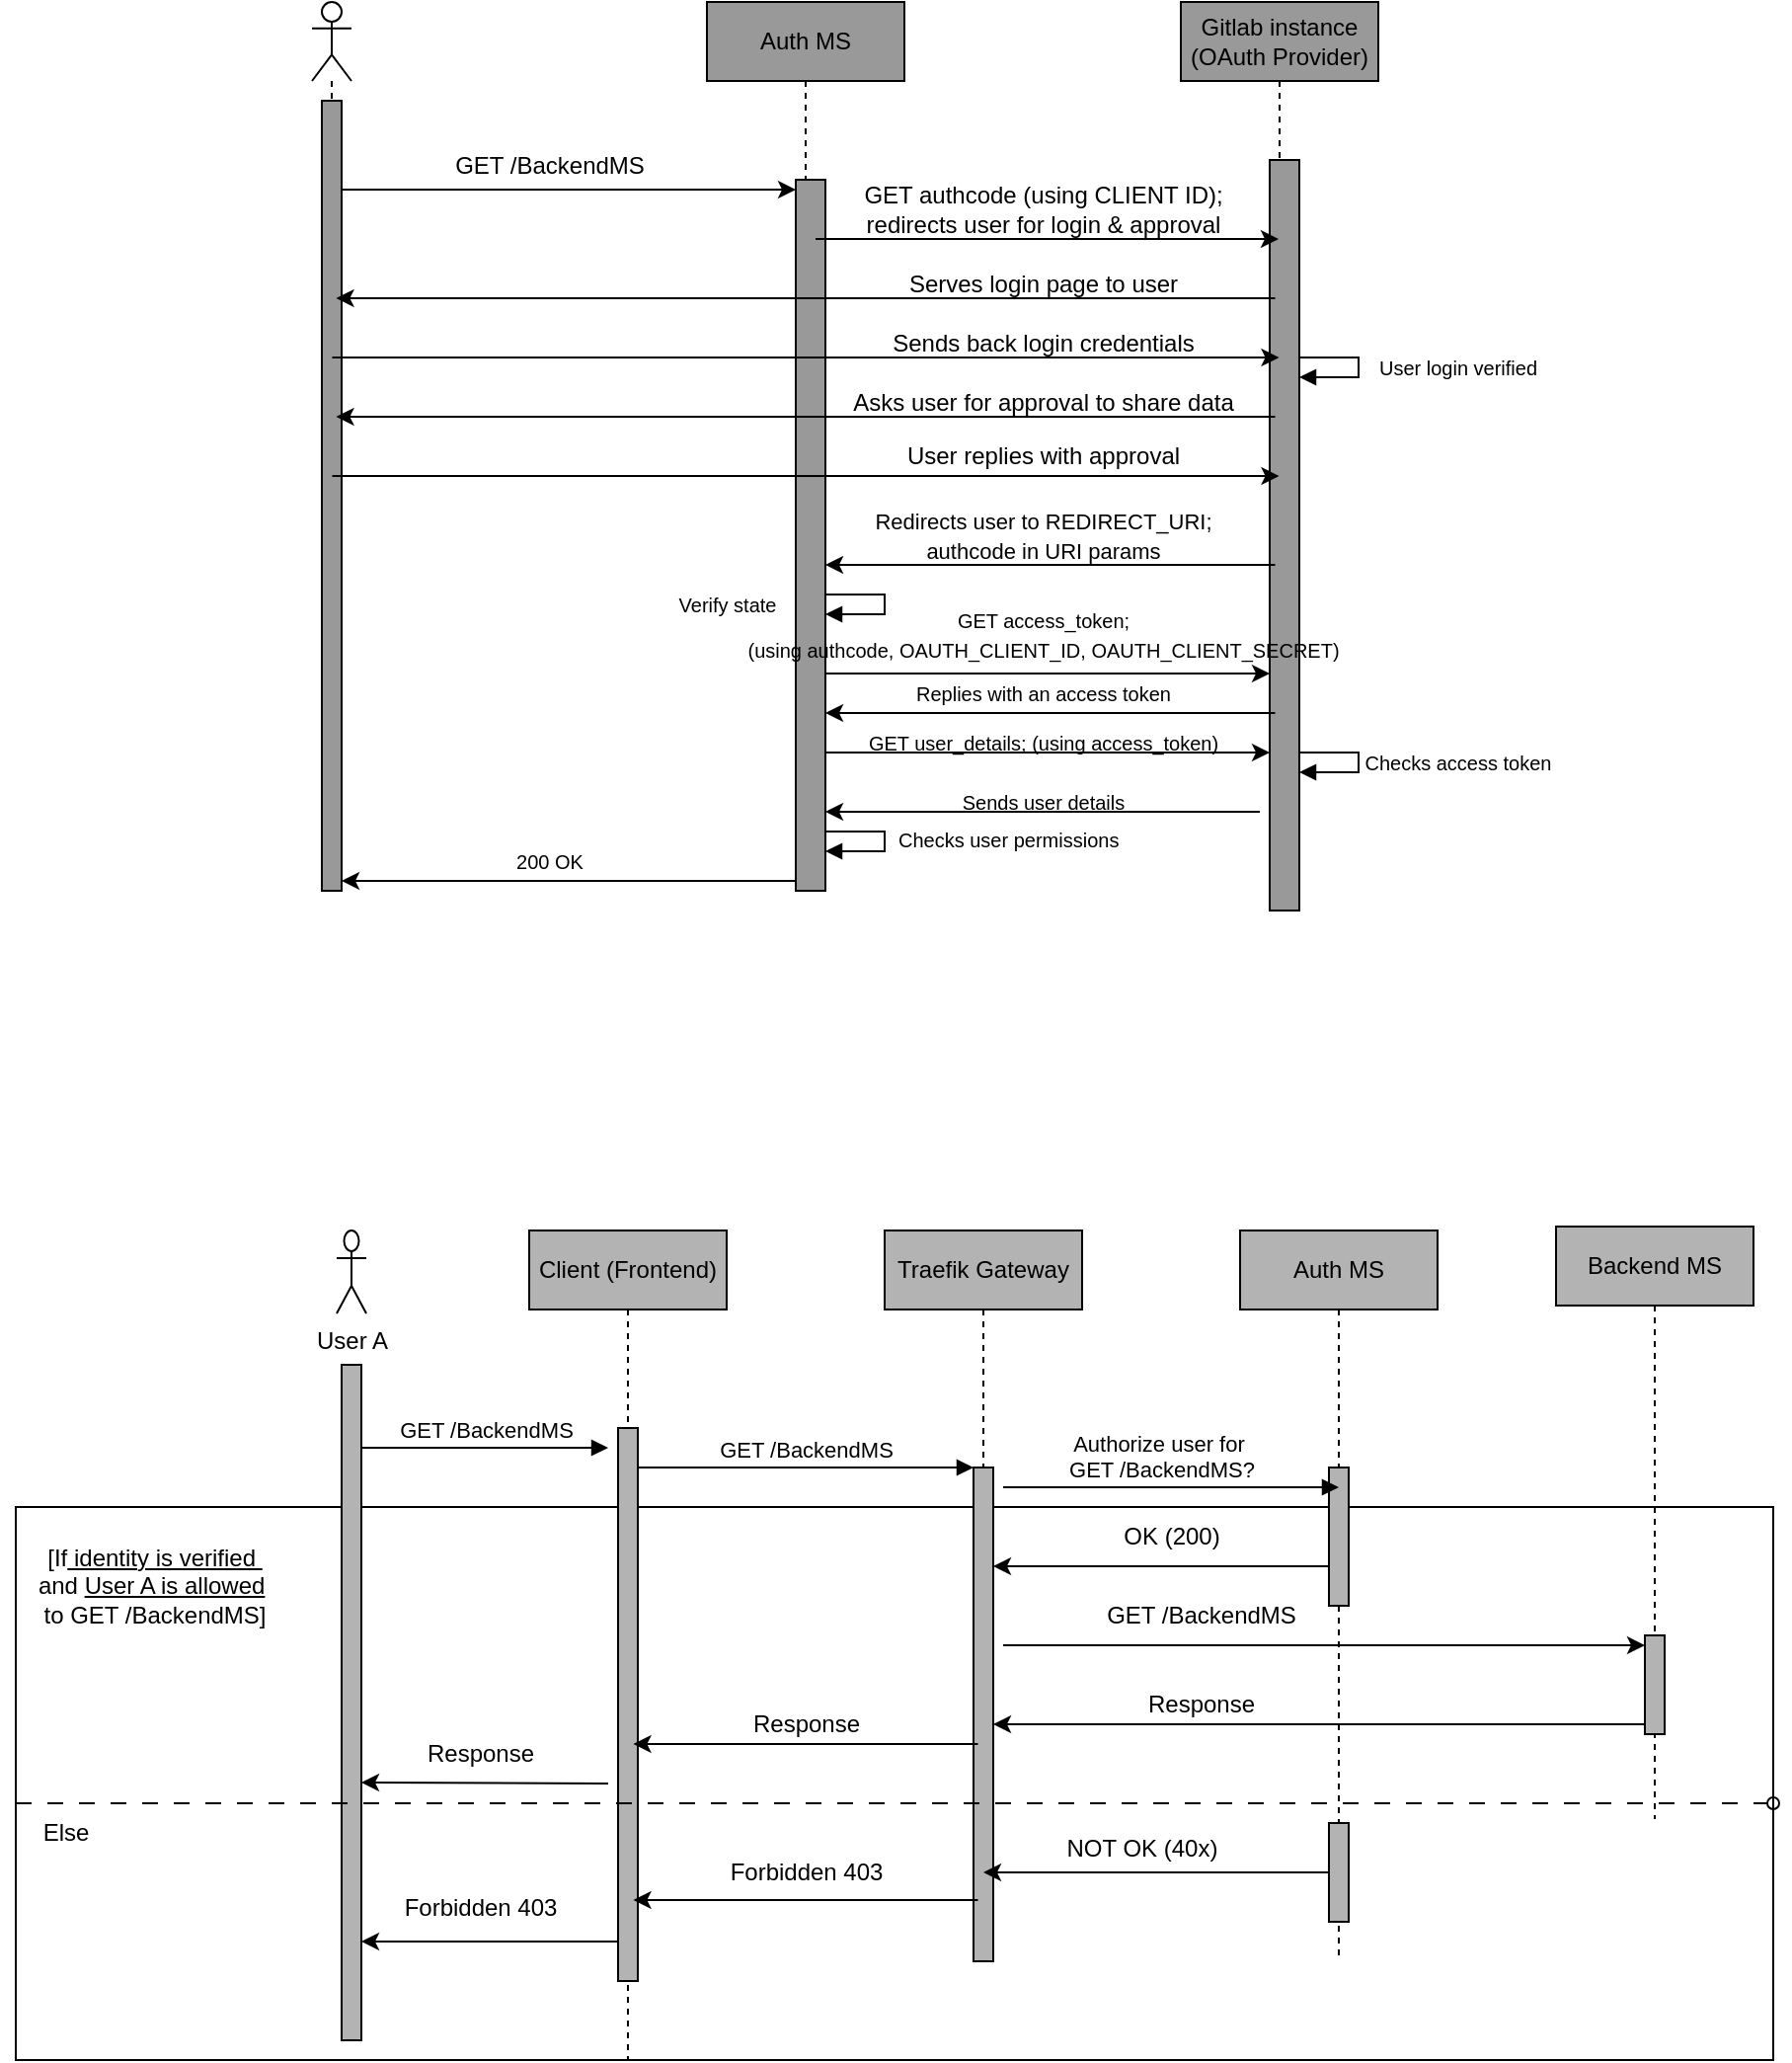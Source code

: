 <mxfile version="24.5.3" type="device">
  <diagram name="Page-1" id="k9bsaYTlmEEpwpGXpLwl">
    <mxGraphModel dx="2023" dy="499" grid="1" gridSize="10" guides="1" tooltips="1" connect="1" arrows="1" fold="1" page="1" pageScale="1" pageWidth="850" pageHeight="1100" math="0" shadow="0">
      <root>
        <mxCell id="0" />
        <mxCell id="1" parent="0" />
        <mxCell id="TPrhhhb0Rr2kSk1rD2xY-35" value="" style="whiteSpace=wrap;html=1;fillColor=default;" parent="1" vertex="1">
          <mxGeometry x="-110" y="792" width="890" height="280" as="geometry" />
        </mxCell>
        <mxCell id="TElJNY2fJzfWIlmmWTqY-2" value="" style="shape=umlLifeline;perimeter=lifelinePerimeter;whiteSpace=wrap;html=1;container=1;dropTarget=0;collapsible=0;recursiveResize=0;outlineConnect=0;portConstraint=eastwest;newEdgeStyle={&quot;curved&quot;:0,&quot;rounded&quot;:0};participant=umlActor;" parent="1" vertex="1">
          <mxGeometry x="40" y="30" width="20" height="440" as="geometry" />
        </mxCell>
        <mxCell id="TElJNY2fJzfWIlmmWTqY-3" value="" style="html=1;points=[[0,0,0,0,5],[0,1,0,0,-5],[1,0,0,0,5],[1,1,0,0,-5]];perimeter=orthogonalPerimeter;outlineConnect=0;targetShapes=umlLifeline;portConstraint=eastwest;newEdgeStyle={&quot;curved&quot;:0,&quot;rounded&quot;:0};fillColor=#999999;" parent="TElJNY2fJzfWIlmmWTqY-2" vertex="1">
          <mxGeometry x="5" y="50" width="10" height="400" as="geometry" />
        </mxCell>
        <mxCell id="TElJNY2fJzfWIlmmWTqY-5" value="Auth MS" style="shape=umlLifeline;perimeter=lifelinePerimeter;whiteSpace=wrap;html=1;container=1;dropTarget=0;collapsible=0;recursiveResize=0;outlineConnect=0;portConstraint=eastwest;newEdgeStyle={&quot;curved&quot;:0,&quot;rounded&quot;:0};fillColor=#999999;" parent="1" vertex="1">
          <mxGeometry x="240" y="30" width="100" height="450" as="geometry" />
        </mxCell>
        <mxCell id="TElJNY2fJzfWIlmmWTqY-6" value="" style="html=1;points=[[0,0,0,0,5],[0,1,0,0,-5],[1,0,0,0,5],[1,1,0,0,-5]];perimeter=orthogonalPerimeter;outlineConnect=0;targetShapes=umlLifeline;portConstraint=eastwest;newEdgeStyle={&quot;curved&quot;:0,&quot;rounded&quot;:0};fillColor=#999999;" parent="TElJNY2fJzfWIlmmWTqY-5" vertex="1">
          <mxGeometry x="45" y="90" width="15" height="360" as="geometry" />
        </mxCell>
        <mxCell id="XK6VuF2MtrW7Z8-CnXmk-5" value="Gitlab instance&lt;br&gt;(OAuth Provider)" style="shape=umlLifeline;perimeter=lifelinePerimeter;whiteSpace=wrap;html=1;container=1;dropTarget=0;collapsible=0;recursiveResize=0;outlineConnect=0;portConstraint=eastwest;newEdgeStyle={&quot;curved&quot;:0,&quot;rounded&quot;:0};fillColor=#999999;" parent="1" vertex="1">
          <mxGeometry x="480" y="30" width="100" height="460" as="geometry" />
        </mxCell>
        <mxCell id="XK6VuF2MtrW7Z8-CnXmk-6" value="" style="html=1;points=[[0,0,0,0,5],[0,1,0,0,-5],[1,0,0,0,5],[1,1,0,0,-5]];perimeter=orthogonalPerimeter;outlineConnect=0;targetShapes=umlLifeline;portConstraint=eastwest;newEdgeStyle={&quot;curved&quot;:0,&quot;rounded&quot;:0};fillColor=#999999;" parent="XK6VuF2MtrW7Z8-CnXmk-5" vertex="1">
          <mxGeometry x="45" y="80" width="15" height="380" as="geometry" />
        </mxCell>
        <mxCell id="XK6VuF2MtrW7Z8-CnXmk-11" style="edgeStyle=none;rounded=0;orthogonalLoop=1;jettySize=auto;html=1;curved=0;entryX=0;entryY=0;entryDx=0;entryDy=5;entryPerimeter=0;" parent="1" source="TElJNY2fJzfWIlmmWTqY-3" target="TElJNY2fJzfWIlmmWTqY-6" edge="1">
          <mxGeometry relative="1" as="geometry" />
        </mxCell>
        <mxCell id="XK6VuF2MtrW7Z8-CnXmk-12" style="edgeStyle=none;rounded=0;orthogonalLoop=1;jettySize=auto;html=1;curved=0;exitX=1;exitY=0;exitDx=0;exitDy=5;exitPerimeter=0;" parent="1" edge="1">
          <mxGeometry relative="1" as="geometry">
            <mxPoint x="295" y="150" as="sourcePoint" />
            <mxPoint x="529.5" y="150" as="targetPoint" />
          </mxGeometry>
        </mxCell>
        <mxCell id="XK6VuF2MtrW7Z8-CnXmk-13" style="edgeStyle=none;rounded=0;orthogonalLoop=1;jettySize=auto;html=1;curved=0;" parent="1" edge="1">
          <mxGeometry relative="1" as="geometry">
            <mxPoint x="527.75" y="180" as="sourcePoint" />
            <mxPoint x="52.25" y="180" as="targetPoint" />
          </mxGeometry>
        </mxCell>
        <mxCell id="XK6VuF2MtrW7Z8-CnXmk-14" style="edgeStyle=none;rounded=0;orthogonalLoop=1;jettySize=auto;html=1;curved=0;" parent="1" edge="1">
          <mxGeometry relative="1" as="geometry">
            <mxPoint x="50.25" y="210" as="sourcePoint" />
            <mxPoint x="529.75" y="210" as="targetPoint" />
          </mxGeometry>
        </mxCell>
        <mxCell id="XK6VuF2MtrW7Z8-CnXmk-15" style="edgeStyle=none;rounded=0;orthogonalLoop=1;jettySize=auto;html=1;curved=0;" parent="1" edge="1">
          <mxGeometry relative="1" as="geometry">
            <mxPoint x="527.75" y="240" as="sourcePoint" />
            <mxPoint x="52.25" y="240" as="targetPoint" />
          </mxGeometry>
        </mxCell>
        <mxCell id="XK6VuF2MtrW7Z8-CnXmk-16" style="edgeStyle=none;rounded=0;orthogonalLoop=1;jettySize=auto;html=1;curved=0;" parent="1" edge="1">
          <mxGeometry relative="1" as="geometry">
            <mxPoint x="50.25" y="270" as="sourcePoint" />
            <mxPoint x="529.75" y="270" as="targetPoint" />
          </mxGeometry>
        </mxCell>
        <mxCell id="XK6VuF2MtrW7Z8-CnXmk-27" value="" style="endArrow=block;endFill=1;html=1;edgeStyle=orthogonalEdgeStyle;align=left;verticalAlign=top;rounded=0;" parent="1" target="XK6VuF2MtrW7Z8-CnXmk-6" edge="1">
          <mxGeometry x="-1" relative="1" as="geometry">
            <mxPoint x="540" y="210" as="sourcePoint" />
            <mxPoint x="570" y="230" as="targetPoint" />
            <Array as="points">
              <mxPoint x="570" y="210" />
              <mxPoint x="570" y="220" />
            </Array>
          </mxGeometry>
        </mxCell>
        <mxCell id="XK6VuF2MtrW7Z8-CnXmk-29" style="edgeStyle=none;rounded=0;orthogonalLoop=1;jettySize=auto;html=1;curved=0;" parent="1" edge="1">
          <mxGeometry relative="1" as="geometry">
            <mxPoint x="527.75" y="315" as="sourcePoint" />
            <mxPoint x="300" y="315" as="targetPoint" />
          </mxGeometry>
        </mxCell>
        <mxCell id="XK6VuF2MtrW7Z8-CnXmk-31" style="edgeStyle=none;rounded=0;orthogonalLoop=1;jettySize=auto;html=1;curved=0;" parent="1" edge="1">
          <mxGeometry relative="1" as="geometry">
            <mxPoint x="527.75" y="390" as="sourcePoint" />
            <mxPoint x="300" y="390" as="targetPoint" />
          </mxGeometry>
        </mxCell>
        <mxCell id="XK6VuF2MtrW7Z8-CnXmk-32" style="edgeStyle=none;rounded=0;orthogonalLoop=1;jettySize=auto;html=1;curved=0;" parent="1" edge="1">
          <mxGeometry relative="1" as="geometry">
            <mxPoint x="520" y="440" as="sourcePoint" />
            <mxPoint x="300" y="440" as="targetPoint" />
          </mxGeometry>
        </mxCell>
        <mxCell id="XK6VuF2MtrW7Z8-CnXmk-33" value="" style="endArrow=block;endFill=1;html=1;edgeStyle=orthogonalEdgeStyle;align=left;verticalAlign=top;rounded=0;" parent="1" edge="1">
          <mxGeometry x="-1" relative="1" as="geometry">
            <mxPoint x="300" y="330" as="sourcePoint" />
            <mxPoint x="300" y="340" as="targetPoint" />
            <Array as="points">
              <mxPoint x="330" y="330" />
              <mxPoint x="330" y="340" />
              <mxPoint x="300" y="340" />
            </Array>
          </mxGeometry>
        </mxCell>
        <mxCell id="XK6VuF2MtrW7Z8-CnXmk-35" value="" style="endArrow=block;endFill=1;html=1;edgeStyle=orthogonalEdgeStyle;align=left;verticalAlign=top;rounded=0;" parent="1" edge="1">
          <mxGeometry x="-1" relative="1" as="geometry">
            <mxPoint x="540" y="410" as="sourcePoint" />
            <mxPoint x="540" y="420" as="targetPoint" />
            <Array as="points">
              <mxPoint x="570" y="410" />
              <mxPoint x="570" y="420" />
            </Array>
          </mxGeometry>
        </mxCell>
        <mxCell id="XK6VuF2MtrW7Z8-CnXmk-37" style="edgeStyle=none;rounded=0;orthogonalLoop=1;jettySize=auto;html=1;curved=0;" parent="1" target="XK6VuF2MtrW7Z8-CnXmk-6" edge="1">
          <mxGeometry relative="1" as="geometry">
            <mxPoint x="300" y="370" as="sourcePoint" />
            <mxPoint x="522.25" y="370" as="targetPoint" />
          </mxGeometry>
        </mxCell>
        <mxCell id="XK6VuF2MtrW7Z8-CnXmk-38" style="edgeStyle=none;rounded=0;orthogonalLoop=1;jettySize=auto;html=1;curved=0;" parent="1" edge="1">
          <mxGeometry relative="1" as="geometry">
            <mxPoint x="300" y="410" as="sourcePoint" />
            <mxPoint x="525" y="410" as="targetPoint" />
          </mxGeometry>
        </mxCell>
        <mxCell id="XK6VuF2MtrW7Z8-CnXmk-39" value="" style="endArrow=block;endFill=1;html=1;edgeStyle=orthogonalEdgeStyle;align=left;verticalAlign=top;rounded=0;" parent="1" edge="1">
          <mxGeometry x="-1" relative="1" as="geometry">
            <mxPoint x="300" y="450" as="sourcePoint" />
            <mxPoint x="300" y="460" as="targetPoint" />
            <Array as="points">
              <mxPoint x="330" y="450" />
              <mxPoint x="330" y="460" />
            </Array>
          </mxGeometry>
        </mxCell>
        <mxCell id="XK6VuF2MtrW7Z8-CnXmk-41" style="edgeStyle=none;rounded=0;orthogonalLoop=1;jettySize=auto;html=1;curved=0;exitX=0;exitY=1;exitDx=0;exitDy=-5;exitPerimeter=0;entryX=1;entryY=1;entryDx=0;entryDy=-5;entryPerimeter=0;" parent="1" source="TElJNY2fJzfWIlmmWTqY-6" target="TElJNY2fJzfWIlmmWTqY-3" edge="1">
          <mxGeometry relative="1" as="geometry" />
        </mxCell>
        <mxCell id="XK6VuF2MtrW7Z8-CnXmk-42" value="GET /BackendMS" style="text;html=1;align=center;verticalAlign=middle;resizable=0;points=[];autosize=1;strokeColor=none;fillColor=none;" parent="1" vertex="1">
          <mxGeometry x="100" y="98" width="120" height="30" as="geometry" />
        </mxCell>
        <mxCell id="XK6VuF2MtrW7Z8-CnXmk-43" value="GET authcode (using CLIENT ID);&lt;br&gt;redirects user for login &amp;amp; approval" style="text;html=1;align=center;verticalAlign=middle;resizable=0;points=[];autosize=1;strokeColor=none;fillColor=none;" parent="1" vertex="1">
          <mxGeometry x="305" y="115" width="210" height="40" as="geometry" />
        </mxCell>
        <mxCell id="XK6VuF2MtrW7Z8-CnXmk-44" value="Serves login page to user" style="text;html=1;align=center;verticalAlign=middle;resizable=0;points=[];autosize=1;strokeColor=none;fillColor=none;" parent="1" vertex="1">
          <mxGeometry x="330" y="158" width="160" height="30" as="geometry" />
        </mxCell>
        <mxCell id="XK6VuF2MtrW7Z8-CnXmk-45" value="Sends back login credentials" style="text;html=1;align=center;verticalAlign=middle;resizable=0;points=[];autosize=1;strokeColor=none;fillColor=none;" parent="1" vertex="1">
          <mxGeometry x="320" y="188" width="180" height="30" as="geometry" />
        </mxCell>
        <mxCell id="XK6VuF2MtrW7Z8-CnXmk-47" value="Asks user for approval to share data" style="text;html=1;align=center;verticalAlign=middle;resizable=0;points=[];autosize=1;strokeColor=none;fillColor=none;" parent="1" vertex="1">
          <mxGeometry x="300" y="218" width="220" height="30" as="geometry" />
        </mxCell>
        <mxCell id="XK6VuF2MtrW7Z8-CnXmk-50" value="User replies with approval" style="text;html=1;align=center;verticalAlign=middle;resizable=0;points=[];autosize=1;strokeColor=none;fillColor=none;" parent="1" vertex="1">
          <mxGeometry x="330" y="245" width="160" height="30" as="geometry" />
        </mxCell>
        <mxCell id="XK6VuF2MtrW7Z8-CnXmk-51" value="&lt;font style=&quot;font-size: 11px;&quot;&gt;Redirects user to REDIRECT_URI;&lt;/font&gt;&lt;div&gt;&lt;font style=&quot;font-size: 11px;&quot;&gt;authcode in URI params&lt;/font&gt;&lt;/div&gt;" style="text;html=1;align=center;verticalAlign=middle;resizable=0;points=[];autosize=1;strokeColor=none;fillColor=none;" parent="1" vertex="1">
          <mxGeometry x="315" y="280" width="190" height="40" as="geometry" />
        </mxCell>
        <mxCell id="XK6VuF2MtrW7Z8-CnXmk-53" value="&lt;font style=&quot;font-size: 10px;&quot;&gt;Verify state&lt;/font&gt;" style="text;html=1;align=center;verticalAlign=middle;resizable=0;points=[];autosize=1;strokeColor=none;fillColor=none;" parent="1" vertex="1">
          <mxGeometry x="215" y="320" width="70" height="30" as="geometry" />
        </mxCell>
        <mxCell id="XK6VuF2MtrW7Z8-CnXmk-54" value="&lt;font style=&quot;font-size: 10px;&quot;&gt;GET access_token;&lt;/font&gt;&lt;div&gt;&lt;font style=&quot;font-size: 10px;&quot;&gt;(using authcode, OAUTH_CLIENT_ID, OAUTH_CLIENT_SECRET)&lt;/font&gt;&lt;/div&gt;" style="text;html=1;align=center;verticalAlign=middle;resizable=0;points=[];autosize=1;strokeColor=none;fillColor=none;" parent="1" vertex="1">
          <mxGeometry x="290" y="330" width="240" height="40" as="geometry" />
        </mxCell>
        <mxCell id="XK6VuF2MtrW7Z8-CnXmk-55" value="&lt;span style=&quot;font-size: 10px;&quot;&gt;Replies with an access token&lt;/span&gt;" style="text;html=1;align=center;verticalAlign=middle;resizable=0;points=[];autosize=1;strokeColor=none;fillColor=none;" parent="1" vertex="1">
          <mxGeometry x="335" y="365" width="150" height="30" as="geometry" />
        </mxCell>
        <mxCell id="XK6VuF2MtrW7Z8-CnXmk-57" value="&lt;span style=&quot;font-size: 10px;&quot;&gt;GET user_details; (using access_token)&lt;/span&gt;" style="text;html=1;align=center;verticalAlign=middle;resizable=0;points=[];autosize=1;strokeColor=none;fillColor=none;" parent="1" vertex="1">
          <mxGeometry x="310" y="390" width="200" height="30" as="geometry" />
        </mxCell>
        <mxCell id="XK6VuF2MtrW7Z8-CnXmk-58" value="&lt;span style=&quot;font-size: 10px;&quot;&gt;Sends user details&lt;/span&gt;" style="text;html=1;align=center;verticalAlign=middle;resizable=0;points=[];autosize=1;strokeColor=none;fillColor=none;" parent="1" vertex="1">
          <mxGeometry x="355" y="420" width="110" height="30" as="geometry" />
        </mxCell>
        <mxCell id="XK6VuF2MtrW7Z8-CnXmk-61" value="&lt;div style=&quot;text-align: center;&quot;&gt;&lt;span style=&quot;background-color: initial; font-size: 10px; text-wrap: nowrap;&quot;&gt;Checks user permissions&lt;/span&gt;&lt;/div&gt;&lt;div style=&quot;text-align: center;&quot;&gt;&lt;span style=&quot;background-color: initial; font-size: 10px; text-wrap: nowrap;&quot;&gt;&lt;br&gt;&lt;/span&gt;&lt;/div&gt;" style="text;whiteSpace=wrap;html=1;" parent="1" vertex="1">
          <mxGeometry x="335" y="440" width="80" height="40" as="geometry" />
        </mxCell>
        <mxCell id="XK6VuF2MtrW7Z8-CnXmk-62" value="&lt;span style=&quot;font-size: 10px;&quot;&gt;200 OK&lt;/span&gt;" style="text;html=1;align=center;verticalAlign=middle;resizable=0;points=[];autosize=1;strokeColor=none;fillColor=none;" parent="1" vertex="1">
          <mxGeometry x="130" y="450" width="60" height="30" as="geometry" />
        </mxCell>
        <mxCell id="XK6VuF2MtrW7Z8-CnXmk-63" value="&lt;span style=&quot;font-size: 10px;&quot;&gt;User login verified&lt;/span&gt;" style="text;html=1;align=center;verticalAlign=middle;resizable=0;points=[];autosize=1;strokeColor=none;fillColor=none;" parent="1" vertex="1">
          <mxGeometry x="570" y="200" width="100" height="30" as="geometry" />
        </mxCell>
        <mxCell id="XK6VuF2MtrW7Z8-CnXmk-64" value="&lt;span style=&quot;font-size: 10px;&quot;&gt;Checks access token&lt;/span&gt;" style="text;html=1;align=center;verticalAlign=middle;resizable=0;points=[];autosize=1;strokeColor=none;fillColor=none;" parent="1" vertex="1">
          <mxGeometry x="560" y="400" width="120" height="30" as="geometry" />
        </mxCell>
        <mxCell id="TPrhhhb0Rr2kSk1rD2xY-36" value="Client (Frontend)" style="shape=umlLifeline;perimeter=lifelinePerimeter;whiteSpace=wrap;html=1;container=0;dropTarget=0;collapsible=0;recursiveResize=0;outlineConnect=0;portConstraint=eastwest;newEdgeStyle={&quot;edgeStyle&quot;:&quot;elbowEdgeStyle&quot;,&quot;elbow&quot;:&quot;vertical&quot;,&quot;curved&quot;:0,&quot;rounded&quot;:0};fillColor=#B3B3B3;" parent="1" vertex="1">
          <mxGeometry x="150" y="652" width="100" height="420" as="geometry" />
        </mxCell>
        <mxCell id="TPrhhhb0Rr2kSk1rD2xY-37" value="" style="html=1;points=[];perimeter=orthogonalPerimeter;outlineConnect=0;targetShapes=umlLifeline;portConstraint=eastwest;newEdgeStyle={&quot;edgeStyle&quot;:&quot;elbowEdgeStyle&quot;,&quot;elbow&quot;:&quot;vertical&quot;,&quot;curved&quot;:0,&quot;rounded&quot;:0};fillColor=#B3B3B3;" parent="TPrhhhb0Rr2kSk1rD2xY-36" vertex="1">
          <mxGeometry x="45" y="100" width="10" height="280" as="geometry" />
        </mxCell>
        <mxCell id="TPrhhhb0Rr2kSk1rD2xY-38" value="Traefik Gateway" style="shape=umlLifeline;perimeter=lifelinePerimeter;whiteSpace=wrap;html=1;container=0;dropTarget=0;collapsible=0;recursiveResize=0;outlineConnect=0;portConstraint=eastwest;newEdgeStyle={&quot;edgeStyle&quot;:&quot;elbowEdgeStyle&quot;,&quot;elbow&quot;:&quot;vertical&quot;,&quot;curved&quot;:0,&quot;rounded&quot;:0};fillColor=#B3B3B3;" parent="1" vertex="1">
          <mxGeometry x="330" y="652" width="100" height="370" as="geometry" />
        </mxCell>
        <mxCell id="TPrhhhb0Rr2kSk1rD2xY-39" value="" style="html=1;points=[];perimeter=orthogonalPerimeter;outlineConnect=0;targetShapes=umlLifeline;portConstraint=eastwest;newEdgeStyle={&quot;edgeStyle&quot;:&quot;elbowEdgeStyle&quot;,&quot;elbow&quot;:&quot;vertical&quot;,&quot;curved&quot;:0,&quot;rounded&quot;:0};fillColor=#B3B3B3;" parent="TPrhhhb0Rr2kSk1rD2xY-38" vertex="1">
          <mxGeometry x="45" y="120" width="10" height="250" as="geometry" />
        </mxCell>
        <mxCell id="TPrhhhb0Rr2kSk1rD2xY-40" value="GET /BackendMS" style="html=1;verticalAlign=bottom;endArrow=block;edgeStyle=elbowEdgeStyle;elbow=vertical;curved=0;rounded=0;" parent="1" source="TPrhhhb0Rr2kSk1rD2xY-37" target="TPrhhhb0Rr2kSk1rD2xY-39" edge="1">
          <mxGeometry relative="1" as="geometry">
            <mxPoint x="305" y="782" as="sourcePoint" />
            <Array as="points">
              <mxPoint x="290" y="772" />
            </Array>
            <mxPoint as="offset" />
          </mxGeometry>
        </mxCell>
        <mxCell id="TPrhhhb0Rr2kSk1rD2xY-41" value="Auth MS" style="shape=umlLifeline;perimeter=lifelinePerimeter;whiteSpace=wrap;html=1;container=0;dropTarget=0;collapsible=0;recursiveResize=0;outlineConnect=0;portConstraint=eastwest;newEdgeStyle={&quot;edgeStyle&quot;:&quot;elbowEdgeStyle&quot;,&quot;elbow&quot;:&quot;vertical&quot;,&quot;curved&quot;:0,&quot;rounded&quot;:0};fillColor=#B3B3B3;" parent="1" vertex="1">
          <mxGeometry x="510" y="652" width="100" height="370" as="geometry" />
        </mxCell>
        <mxCell id="TPrhhhb0Rr2kSk1rD2xY-42" value="" style="html=1;points=[];perimeter=orthogonalPerimeter;outlineConnect=0;targetShapes=umlLifeline;portConstraint=eastwest;newEdgeStyle={&quot;edgeStyle&quot;:&quot;elbowEdgeStyle&quot;,&quot;elbow&quot;:&quot;vertical&quot;,&quot;curved&quot;:0,&quot;rounded&quot;:0};fillColor=#B3B3B3;" parent="TPrhhhb0Rr2kSk1rD2xY-41" vertex="1">
          <mxGeometry x="45" y="120" width="10" height="70" as="geometry" />
        </mxCell>
        <mxCell id="TPrhhhb0Rr2kSk1rD2xY-43" value="Backend MS" style="shape=umlLifeline;perimeter=lifelinePerimeter;whiteSpace=wrap;html=1;container=0;dropTarget=0;collapsible=0;recursiveResize=0;outlineConnect=0;portConstraint=eastwest;newEdgeStyle={&quot;edgeStyle&quot;:&quot;elbowEdgeStyle&quot;,&quot;elbow&quot;:&quot;vertical&quot;,&quot;curved&quot;:0,&quot;rounded&quot;:0};fillColor=#B3B3B3;" parent="1" vertex="1">
          <mxGeometry x="670" y="650" width="100" height="300" as="geometry" />
        </mxCell>
        <mxCell id="TPrhhhb0Rr2kSk1rD2xY-44" value="" style="html=1;points=[];perimeter=orthogonalPerimeter;outlineConnect=0;targetShapes=umlLifeline;portConstraint=eastwest;newEdgeStyle={&quot;edgeStyle&quot;:&quot;elbowEdgeStyle&quot;,&quot;elbow&quot;:&quot;vertical&quot;,&quot;curved&quot;:0,&quot;rounded&quot;:0};fillColor=#B3B3B3;" parent="1" vertex="1">
          <mxGeometry x="55" y="720" width="10" height="342" as="geometry" />
        </mxCell>
        <mxCell id="TPrhhhb0Rr2kSk1rD2xY-45" value="User A" style="shape=umlActor;verticalLabelPosition=bottom;verticalAlign=top;html=1;outlineConnect=0;" parent="1" vertex="1">
          <mxGeometry x="52.5" y="652" width="15" height="42" as="geometry" />
        </mxCell>
        <mxCell id="TPrhhhb0Rr2kSk1rD2xY-46" value="GET /BackendMS" style="html=1;verticalAlign=bottom;endArrow=block;edgeStyle=elbowEdgeStyle;elbow=vertical;curved=0;rounded=0;" parent="1" edge="1">
          <mxGeometry relative="1" as="geometry">
            <mxPoint x="65" y="762" as="sourcePoint" />
            <Array as="points">
              <mxPoint x="150" y="762" />
            </Array>
            <mxPoint x="190" y="762" as="targetPoint" />
          </mxGeometry>
        </mxCell>
        <mxCell id="TPrhhhb0Rr2kSk1rD2xY-47" value="Authorize user for&amp;nbsp;&lt;div&gt;GET /BackendMS?&lt;/div&gt;" style="html=1;verticalAlign=bottom;endArrow=block;edgeStyle=elbowEdgeStyle;elbow=horizontal;curved=0;rounded=0;" parent="1" edge="1">
          <mxGeometry x="-0.059" relative="1" as="geometry">
            <mxPoint x="390" y="782" as="sourcePoint" />
            <Array as="points">
              <mxPoint x="475" y="782" />
            </Array>
            <mxPoint x="560" y="782" as="targetPoint" />
            <mxPoint as="offset" />
          </mxGeometry>
        </mxCell>
        <mxCell id="TPrhhhb0Rr2kSk1rD2xY-48" value="" style="html=1;points=[];perimeter=orthogonalPerimeter;outlineConnect=0;targetShapes=umlLifeline;portConstraint=eastwest;newEdgeStyle={&quot;edgeStyle&quot;:&quot;elbowEdgeStyle&quot;,&quot;elbow&quot;:&quot;vertical&quot;,&quot;curved&quot;:0,&quot;rounded&quot;:0};fillColor=#B3B3B3;" parent="1" vertex="1">
          <mxGeometry x="555" y="952" width="10" height="50" as="geometry" />
        </mxCell>
        <mxCell id="TPrhhhb0Rr2kSk1rD2xY-49" value="OK (200)" style="text;html=1;align=center;verticalAlign=middle;resizable=0;points=[];autosize=1;strokeColor=none;fillColor=none;" parent="1" vertex="1">
          <mxGeometry x="440" y="792" width="70" height="30" as="geometry" />
        </mxCell>
        <mxCell id="TPrhhhb0Rr2kSk1rD2xY-50" value="" style="edgeStyle=none;orthogonalLoop=1;jettySize=auto;html=1;rounded=0;" parent="1" edge="1">
          <mxGeometry width="100" relative="1" as="geometry">
            <mxPoint x="390" y="862" as="sourcePoint" />
            <mxPoint x="715" y="862" as="targetPoint" />
            <Array as="points" />
          </mxGeometry>
        </mxCell>
        <mxCell id="TPrhhhb0Rr2kSk1rD2xY-51" value="GET /BackendMS" style="text;html=1;align=center;verticalAlign=middle;resizable=0;points=[];autosize=1;strokeColor=none;fillColor=none;" parent="1" vertex="1">
          <mxGeometry x="430" y="832" width="120" height="30" as="geometry" />
        </mxCell>
        <mxCell id="TPrhhhb0Rr2kSk1rD2xY-52" value="" style="edgeStyle=elbowEdgeStyle;rounded=0;orthogonalLoop=1;jettySize=auto;html=1;elbow=vertical;curved=0;" parent="1" source="TPrhhhb0Rr2kSk1rD2xY-68" target="TPrhhhb0Rr2kSk1rD2xY-39" edge="1">
          <mxGeometry relative="1" as="geometry">
            <Array as="points">
              <mxPoint x="550" y="902" />
            </Array>
          </mxGeometry>
        </mxCell>
        <mxCell id="TPrhhhb0Rr2kSk1rD2xY-53" value="Response" style="text;html=1;align=center;verticalAlign=middle;resizable=0;points=[];autosize=1;strokeColor=none;fillColor=none;" parent="1" vertex="1">
          <mxGeometry x="450" y="877" width="80" height="30" as="geometry" />
        </mxCell>
        <mxCell id="TPrhhhb0Rr2kSk1rD2xY-54" value="" style="edgeStyle=elbowEdgeStyle;rounded=0;orthogonalLoop=1;jettySize=auto;html=1;elbow=vertical;curved=0;" parent="1" edge="1">
          <mxGeometry relative="1" as="geometry">
            <mxPoint x="555" y="822" as="sourcePoint" />
            <mxPoint x="385" y="822" as="targetPoint" />
          </mxGeometry>
        </mxCell>
        <mxCell id="TPrhhhb0Rr2kSk1rD2xY-55" value="" style="edgeStyle=none;orthogonalLoop=1;jettySize=auto;html=1;rounded=0;" parent="1" source="TPrhhhb0Rr2kSk1rD2xY-48" target="TPrhhhb0Rr2kSk1rD2xY-38" edge="1">
          <mxGeometry width="100" relative="1" as="geometry">
            <mxPoint x="420" y="962" as="sourcePoint" />
            <mxPoint x="490" y="962" as="targetPoint" />
            <Array as="points" />
          </mxGeometry>
        </mxCell>
        <mxCell id="TPrhhhb0Rr2kSk1rD2xY-56" value="NOT OK (40x)" style="text;html=1;align=center;verticalAlign=middle;resizable=0;points=[];autosize=1;strokeColor=none;fillColor=none;" parent="1" vertex="1">
          <mxGeometry x="410" y="950" width="100" height="30" as="geometry" />
        </mxCell>
        <mxCell id="TPrhhhb0Rr2kSk1rD2xY-57" value="" style="edgeStyle=none;orthogonalLoop=1;jettySize=auto;html=1;rounded=0;" parent="1" edge="1">
          <mxGeometry width="100" relative="1" as="geometry">
            <mxPoint x="377.25" y="991" as="sourcePoint" />
            <mxPoint x="202.75" y="991" as="targetPoint" />
            <Array as="points" />
          </mxGeometry>
        </mxCell>
        <mxCell id="TPrhhhb0Rr2kSk1rD2xY-58" value="Forbidden 403" style="text;html=1;align=center;verticalAlign=middle;resizable=0;points=[];autosize=1;strokeColor=none;fillColor=none;" parent="1" vertex="1">
          <mxGeometry x="240" y="962" width="100" height="30" as="geometry" />
        </mxCell>
        <mxCell id="TPrhhhb0Rr2kSk1rD2xY-59" value="Forbidden 403" style="text;html=1;align=center;verticalAlign=middle;resizable=0;points=[];autosize=1;strokeColor=none;fillColor=none;" parent="1" vertex="1">
          <mxGeometry x="75" y="980" width="100" height="30" as="geometry" />
        </mxCell>
        <mxCell id="TPrhhhb0Rr2kSk1rD2xY-60" value="" style="edgeStyle=elbowEdgeStyle;rounded=0;orthogonalLoop=1;jettySize=auto;html=1;elbow=vertical;curved=0;" parent="1" edge="1">
          <mxGeometry relative="1" as="geometry">
            <mxPoint x="195" y="1012" as="sourcePoint" />
            <mxPoint x="65" y="1012" as="targetPoint" />
          </mxGeometry>
        </mxCell>
        <mxCell id="TPrhhhb0Rr2kSk1rD2xY-61" value="[If&lt;u&gt; identity is verified&amp;nbsp;&lt;/u&gt;&lt;div&gt;and &lt;u&gt;User A is allowed&lt;/u&gt;&amp;nbsp;&lt;/div&gt;&lt;div&gt;to GET /BackendMS]&lt;/div&gt;" style="text;html=1;align=center;verticalAlign=middle;resizable=0;points=[];autosize=1;strokeColor=none;fillColor=none;" parent="1" vertex="1">
          <mxGeometry x="-110" y="802" width="140" height="60" as="geometry" />
        </mxCell>
        <mxCell id="TPrhhhb0Rr2kSk1rD2xY-62" value="" style="edgeStyle=none;orthogonalLoop=1;jettySize=auto;html=1;rounded=0;" parent="1" edge="1">
          <mxGeometry width="100" relative="1" as="geometry">
            <mxPoint x="377.25" y="912" as="sourcePoint" />
            <mxPoint x="202.75" y="912" as="targetPoint" />
            <Array as="points" />
          </mxGeometry>
        </mxCell>
        <mxCell id="TPrhhhb0Rr2kSk1rD2xY-63" value="Response" style="text;html=1;align=center;verticalAlign=middle;resizable=0;points=[];autosize=1;strokeColor=none;fillColor=none;" parent="1" vertex="1">
          <mxGeometry x="250" y="887" width="80" height="30" as="geometry" />
        </mxCell>
        <mxCell id="TPrhhhb0Rr2kSk1rD2xY-64" value="" style="edgeStyle=none;orthogonalLoop=1;jettySize=auto;html=1;rounded=0;" parent="1" edge="1">
          <mxGeometry width="100" relative="1" as="geometry">
            <mxPoint x="190" y="932" as="sourcePoint" />
            <mxPoint x="65" y="931.5" as="targetPoint" />
            <Array as="points" />
          </mxGeometry>
        </mxCell>
        <mxCell id="TPrhhhb0Rr2kSk1rD2xY-65" value="Response" style="text;html=1;align=center;verticalAlign=middle;resizable=0;points=[];autosize=1;strokeColor=none;fillColor=none;" parent="1" vertex="1">
          <mxGeometry x="85" y="902" width="80" height="30" as="geometry" />
        </mxCell>
        <mxCell id="TPrhhhb0Rr2kSk1rD2xY-66" value="Else" style="text;html=1;align=center;verticalAlign=middle;resizable=0;points=[];autosize=1;strokeColor=none;fillColor=none;" parent="1" vertex="1">
          <mxGeometry x="-110" y="942" width="50" height="30" as="geometry" />
        </mxCell>
        <mxCell id="TPrhhhb0Rr2kSk1rD2xY-67" value="" style="orthogonalLoop=1;jettySize=auto;html=1;rounded=0;exitX=0;exitY=0.5;exitDx=0;exitDy=0;endArrow=oval;endFill=0;dashed=1;dashPattern=8 8;" parent="1" edge="1">
          <mxGeometry width="100" relative="1" as="geometry">
            <mxPoint x="-110" y="942" as="sourcePoint" />
            <mxPoint x="780" y="942" as="targetPoint" />
          </mxGeometry>
        </mxCell>
        <mxCell id="TPrhhhb0Rr2kSk1rD2xY-68" value="" style="html=1;points=[];perimeter=orthogonalPerimeter;outlineConnect=0;targetShapes=umlLifeline;portConstraint=eastwest;newEdgeStyle={&quot;edgeStyle&quot;:&quot;elbowEdgeStyle&quot;,&quot;elbow&quot;:&quot;vertical&quot;,&quot;curved&quot;:0,&quot;rounded&quot;:0};fillColor=#B3B3B3;" parent="1" vertex="1">
          <mxGeometry x="715" y="857" width="10" height="50" as="geometry" />
        </mxCell>
      </root>
    </mxGraphModel>
  </diagram>
</mxfile>

